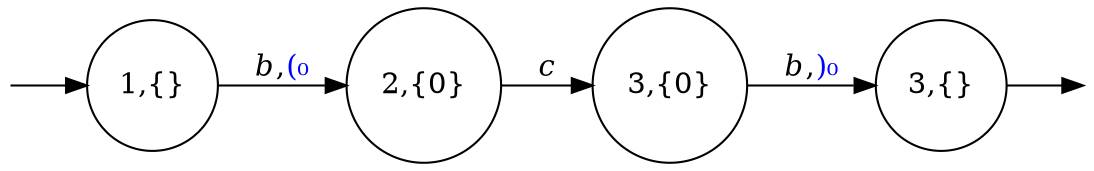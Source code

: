 digraph {
	node [shape=circle];
	Q0 [style=invisible, height=0, width=0, fixedsize=true];
	Q1 [style=invisible, height=0, width=0, fixedsize=true];
	graph [rankdir="LR"];
	
	0 [label="1,{}"];
	1 [label="2,{0}"];
	2 [label="3,{0}"];
	3 [label="3,{}"];

	Q0 -> 0;
	3 -> Q1;
	0 -> 1  [label=<<i>b</i>,<FONT COLOR="blue">(₀</FONT>> ];
	1 -> 2  [label=<<i>c</i>> ];
	2 -> 3  [label=<<i>b</i>,<FONT COLOR="blue">)₀</FONT>> ];
}
